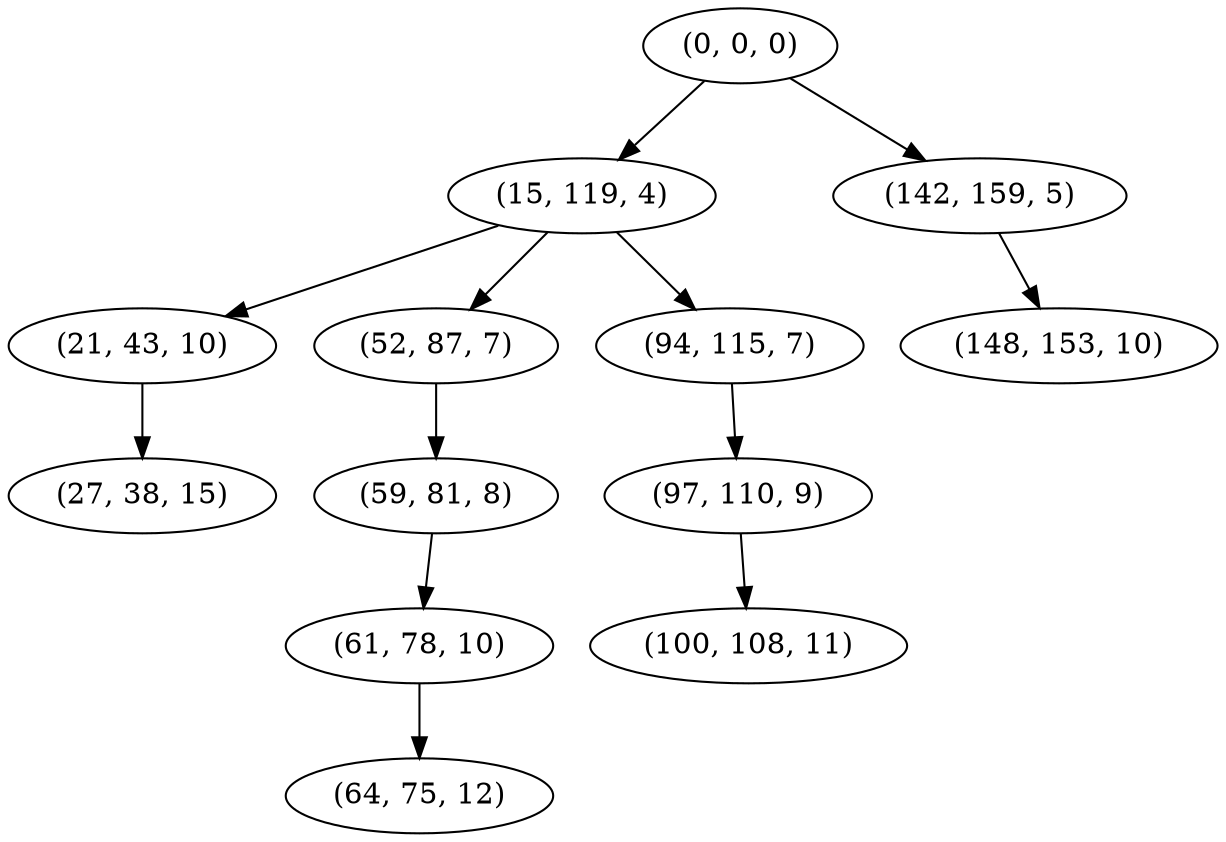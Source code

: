 digraph tree {
    "(0, 0, 0)";
    "(15, 119, 4)";
    "(21, 43, 10)";
    "(27, 38, 15)";
    "(52, 87, 7)";
    "(59, 81, 8)";
    "(61, 78, 10)";
    "(64, 75, 12)";
    "(94, 115, 7)";
    "(97, 110, 9)";
    "(100, 108, 11)";
    "(142, 159, 5)";
    "(148, 153, 10)";
    "(0, 0, 0)" -> "(15, 119, 4)";
    "(0, 0, 0)" -> "(142, 159, 5)";
    "(15, 119, 4)" -> "(21, 43, 10)";
    "(15, 119, 4)" -> "(52, 87, 7)";
    "(15, 119, 4)" -> "(94, 115, 7)";
    "(21, 43, 10)" -> "(27, 38, 15)";
    "(52, 87, 7)" -> "(59, 81, 8)";
    "(59, 81, 8)" -> "(61, 78, 10)";
    "(61, 78, 10)" -> "(64, 75, 12)";
    "(94, 115, 7)" -> "(97, 110, 9)";
    "(97, 110, 9)" -> "(100, 108, 11)";
    "(142, 159, 5)" -> "(148, 153, 10)";
}

